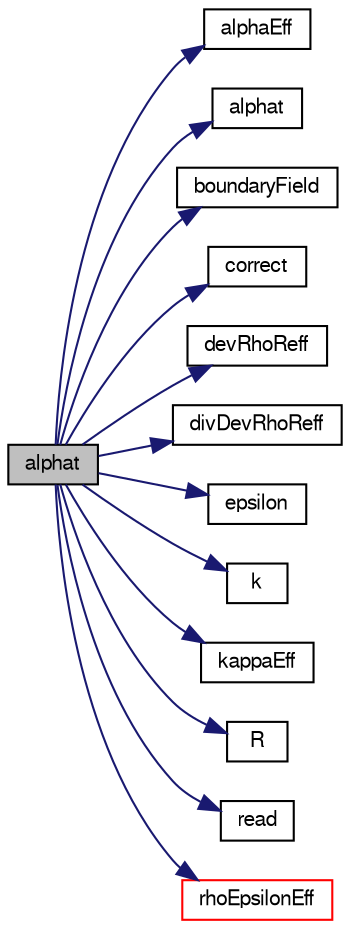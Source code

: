 digraph "alphat"
{
  bgcolor="transparent";
  edge [fontname="FreeSans",fontsize="10",labelfontname="FreeSans",labelfontsize="10"];
  node [fontname="FreeSans",fontsize="10",shape=record];
  rankdir="LR";
  Node819 [label="alphat",height=0.2,width=0.4,color="black", fillcolor="grey75", style="filled", fontcolor="black"];
  Node819 -> Node820 [color="midnightblue",fontsize="10",style="solid",fontname="FreeSans"];
  Node820 [label="alphaEff",height=0.2,width=0.4,color="black",URL="$a30818.html#ac0cc195242d455ea246acb3bd701d000",tooltip="Return the effective turbulence thermal diffusivity. "];
  Node819 -> Node821 [color="midnightblue",fontsize="10",style="solid",fontname="FreeSans"];
  Node821 [label="alphat",height=0.2,width=0.4,color="black",URL="$a30818.html#a0503152b53bc320b7656ba486cbd69da",tooltip="Return the turbulence thermal diffusivity. "];
  Node819 -> Node822 [color="midnightblue",fontsize="10",style="solid",fontname="FreeSans"];
  Node822 [label="boundaryField",height=0.2,width=0.4,color="black",URL="$a38171.html#add1ce21d07963eec9c9e492fa6bf5c4a"];
  Node819 -> Node823 [color="midnightblue",fontsize="10",style="solid",fontname="FreeSans"];
  Node823 [label="correct",height=0.2,width=0.4,color="black",URL="$a30818.html#aa4d8a8ca44f2b13f84ba64733f6e0252",tooltip="Solve the turbulence equations and correct the turbulence viscosity. "];
  Node819 -> Node824 [color="midnightblue",fontsize="10",style="solid",fontname="FreeSans"];
  Node824 [label="devRhoReff",height=0.2,width=0.4,color="black",URL="$a30818.html#a496050215c3d9dae5f127566bef25f44",tooltip="Return the effective stress tensor including the laminar stress. "];
  Node819 -> Node825 [color="midnightblue",fontsize="10",style="solid",fontname="FreeSans"];
  Node825 [label="divDevRhoReff",height=0.2,width=0.4,color="black",URL="$a30818.html#a5aa856f58a20c92df9b763ee10543d7a",tooltip="Return the source term for the momentum equation. "];
  Node819 -> Node826 [color="midnightblue",fontsize="10",style="solid",fontname="FreeSans"];
  Node826 [label="epsilon",height=0.2,width=0.4,color="black",URL="$a30818.html#a9259555bfd1948ca5889cde3d9f32c44",tooltip="Return the turbulence kinetic energy dissipation rate. "];
  Node819 -> Node827 [color="midnightblue",fontsize="10",style="solid",fontname="FreeSans"];
  Node827 [label="k",height=0.2,width=0.4,color="black",URL="$a30818.html#a513c40f9ed37e2baed10984c3c4c57a9",tooltip="Return the turbulence kinetic energy. "];
  Node819 -> Node828 [color="midnightblue",fontsize="10",style="solid",fontname="FreeSans"];
  Node828 [label="kappaEff",height=0.2,width=0.4,color="black",URL="$a30818.html#a572f0c18e5d4875b4713af9d10bed74a",tooltip="Return the effective turbulence temperature diffusivity. "];
  Node819 -> Node829 [color="midnightblue",fontsize="10",style="solid",fontname="FreeSans"];
  Node829 [label="R",height=0.2,width=0.4,color="black",URL="$a30818.html#a58fc44a6638c1794d267ee2beaa50512",tooltip="Return the Reynolds stress tensor. "];
  Node819 -> Node830 [color="midnightblue",fontsize="10",style="solid",fontname="FreeSans"];
  Node830 [label="read",height=0.2,width=0.4,color="black",URL="$a30818.html#a2eeeaebe7e52f5d842385ce0b177150d",tooltip="Read LESProperties or RASProperties dictionary. "];
  Node819 -> Node831 [color="midnightblue",fontsize="10",style="solid",fontname="FreeSans"];
  Node831 [label="rhoEpsilonEff",height=0.2,width=0.4,color="red",URL="$a30818.html#aff1a13b5af411eb10e8b6fefc2781fcc",tooltip="Return the laminar+turbulence kinetic energy dissipation rate. "];
}
